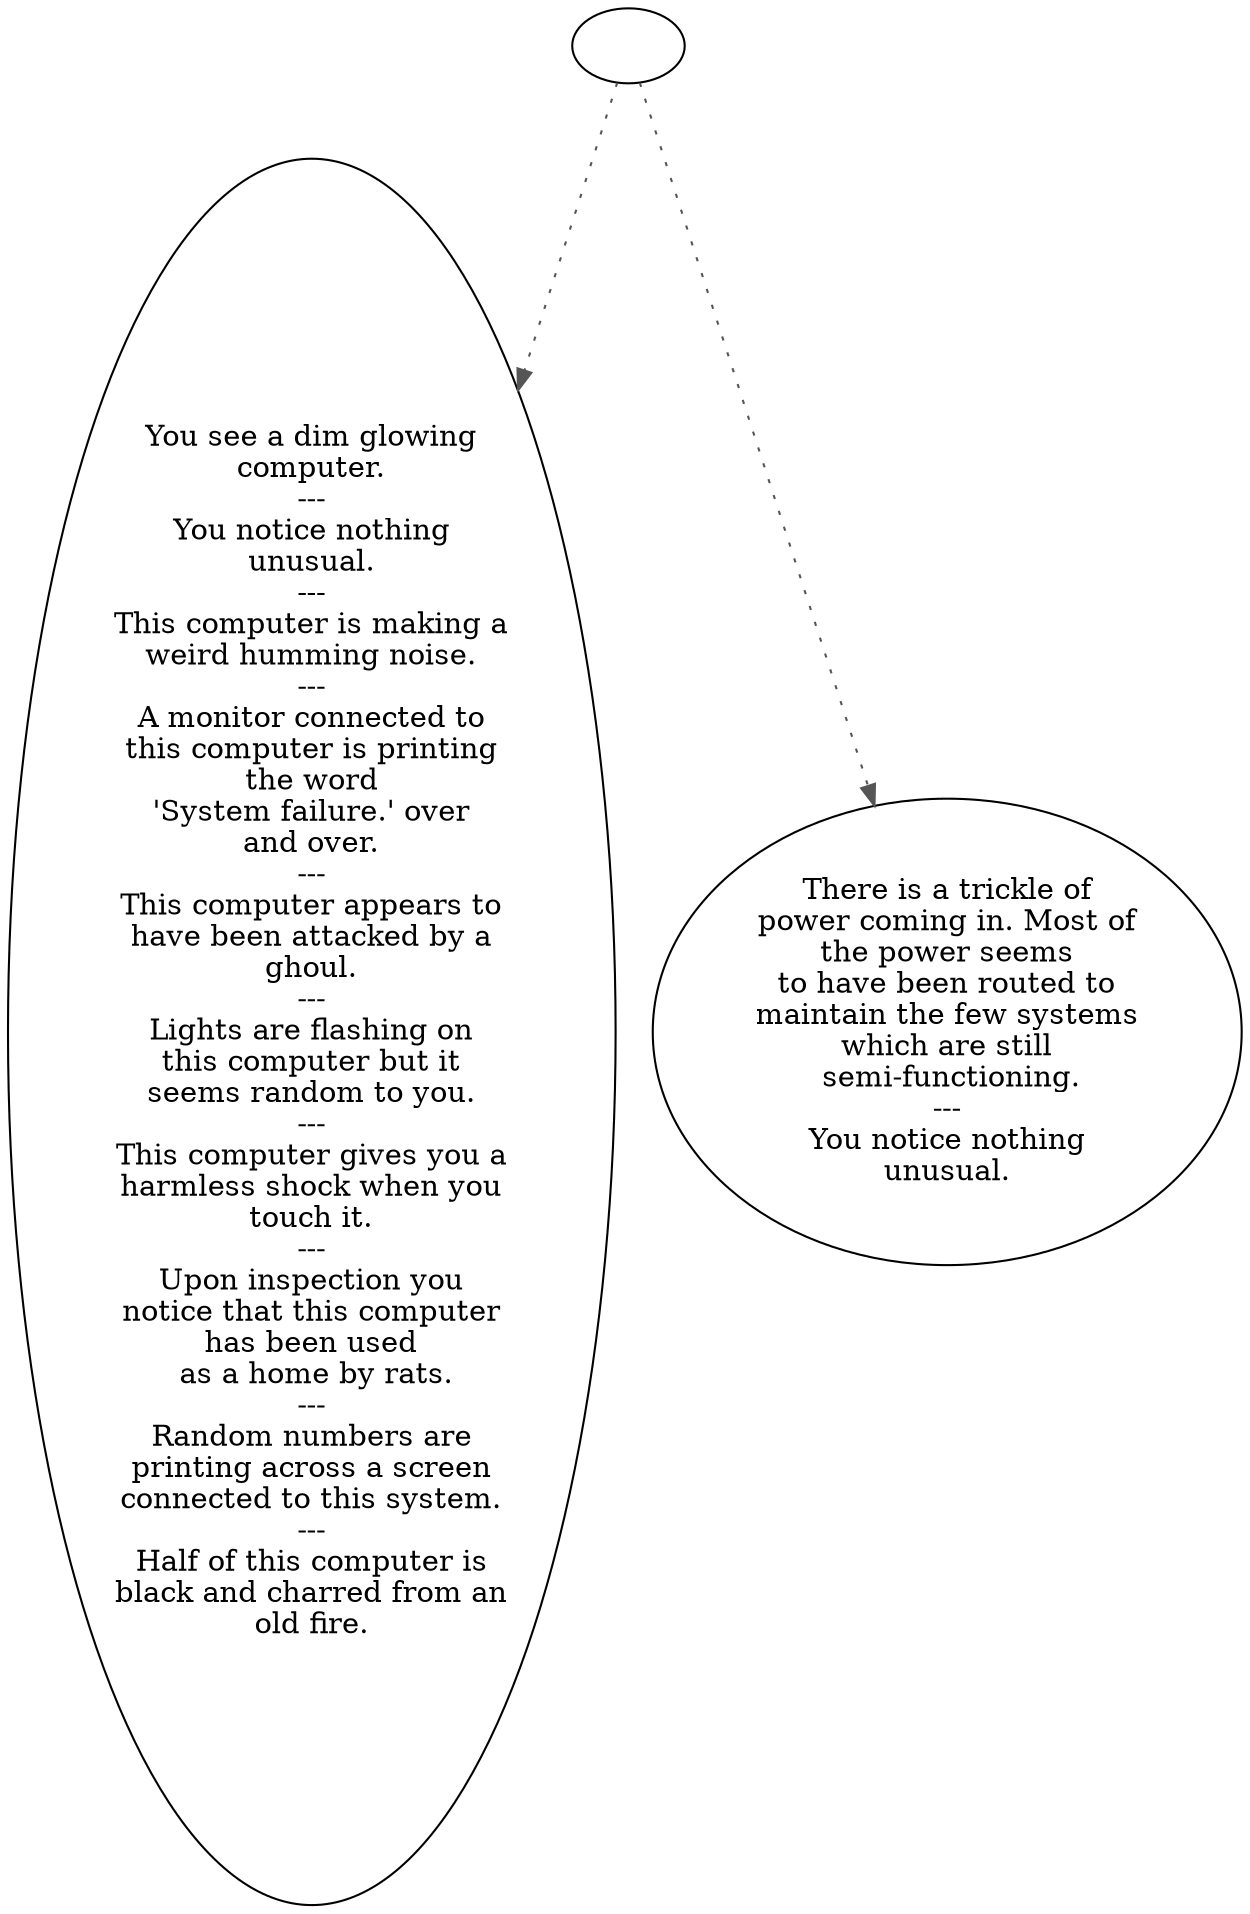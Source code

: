 digraph SEMICOMP {
  "start" [style=filled       fillcolor="#FFFFFF"       color="#000000"]
  "start" -> "search" [style=dotted color="#555555"]
  "start" -> "skills" [style=dotted color="#555555"]
  "start" [label=""]
  "search" [style=filled       fillcolor="#FFFFFF"       color="#000000"]
  "search" [label="You see a dim glowing\ncomputer.\n---\nYou notice nothing\nunusual.\n---\nThis computer is making a\nweird humming noise.\n---\nA monitor connected to\nthis computer is printing\nthe word\n'System failure.' over\nand over.\n---\nThis computer appears to\nhave been attacked by a\nghoul.\n---\nLights are flashing on\nthis computer but it\nseems random to you.\n---\nThis computer gives you a\nharmless shock when you\ntouch it.\n---\nUpon inspection you\nnotice that this computer\nhas been used\n as a home by rats.\n---\nRandom numbers are\nprinting across a screen\nconnected to this system.\n---\nHalf of this computer is\nblack and charred from an\nold fire."]
  "skills" [style=filled       fillcolor="#FFFFFF"       color="#000000"]
  "skills" [label="There is a trickle of\npower coming in. Most of\nthe power seems\nto have been routed to\nmaintain the few systems\nwhich are still\n semi-functioning.\n---\nYou notice nothing\nunusual."]
}